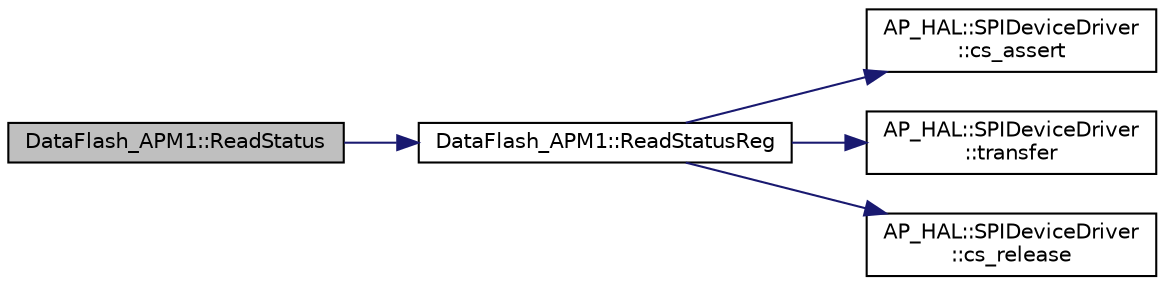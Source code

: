 digraph "DataFlash_APM1::ReadStatus"
{
 // INTERACTIVE_SVG=YES
  edge [fontname="Helvetica",fontsize="10",labelfontname="Helvetica",labelfontsize="10"];
  node [fontname="Helvetica",fontsize="10",shape=record];
  rankdir="LR";
  Node1 [label="DataFlash_APM1::ReadStatus",height=0.2,width=0.4,color="black", fillcolor="grey75", style="filled" fontcolor="black"];
  Node1 -> Node2 [color="midnightblue",fontsize="10",style="solid",fontname="Helvetica"];
  Node2 [label="DataFlash_APM1::ReadStatusReg",height=0.2,width=0.4,color="black", fillcolor="white", style="filled",URL="$classDataFlash__APM1.html#a45d36ee2aec52e9a91d273d73af1b9b9"];
  Node2 -> Node3 [color="midnightblue",fontsize="10",style="solid",fontname="Helvetica"];
  Node3 [label="AP_HAL::SPIDeviceDriver\l::cs_assert",height=0.2,width=0.4,color="black", fillcolor="white", style="filled",URL="$classAP__HAL_1_1SPIDeviceDriver.html#adcf5550715404a610251a05f19c5d7f7"];
  Node2 -> Node4 [color="midnightblue",fontsize="10",style="solid",fontname="Helvetica"];
  Node4 [label="AP_HAL::SPIDeviceDriver\l::transfer",height=0.2,width=0.4,color="black", fillcolor="white", style="filled",URL="$classAP__HAL_1_1SPIDeviceDriver.html#ab5464ab7f3f7936ba955e7ac111a8991"];
  Node2 -> Node5 [color="midnightblue",fontsize="10",style="solid",fontname="Helvetica"];
  Node5 [label="AP_HAL::SPIDeviceDriver\l::cs_release",height=0.2,width=0.4,color="black", fillcolor="white", style="filled",URL="$classAP__HAL_1_1SPIDeviceDriver.html#ac4f961b121a7f66fb189e63e617d4715"];
}
